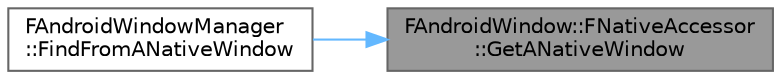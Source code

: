 digraph "FAndroidWindow::FNativeAccessor::GetANativeWindow"
{
 // INTERACTIVE_SVG=YES
 // LATEX_PDF_SIZE
  bgcolor="transparent";
  edge [fontname=Helvetica,fontsize=10,labelfontname=Helvetica,labelfontsize=10];
  node [fontname=Helvetica,fontsize=10,shape=box,height=0.2,width=0.4];
  rankdir="RL";
  Node1 [id="Node000001",label="FAndroidWindow::FNativeAccessor\l::GetANativeWindow",height=0.2,width=0.4,color="gray40", fillcolor="grey60", style="filled", fontcolor="black",tooltip=" "];
  Node1 -> Node2 [id="edge1_Node000001_Node000002",dir="back",color="steelblue1",style="solid",tooltip=" "];
  Node2 [id="Node000002",label="FAndroidWindowManager\l::FindFromANativeWindow",height=0.2,width=0.4,color="grey40", fillcolor="white", style="filled",URL="$db/d7e/classFAndroidWindowManager.html#a70033246548e39a09e5e57071ff25435",tooltip=" "];
}
